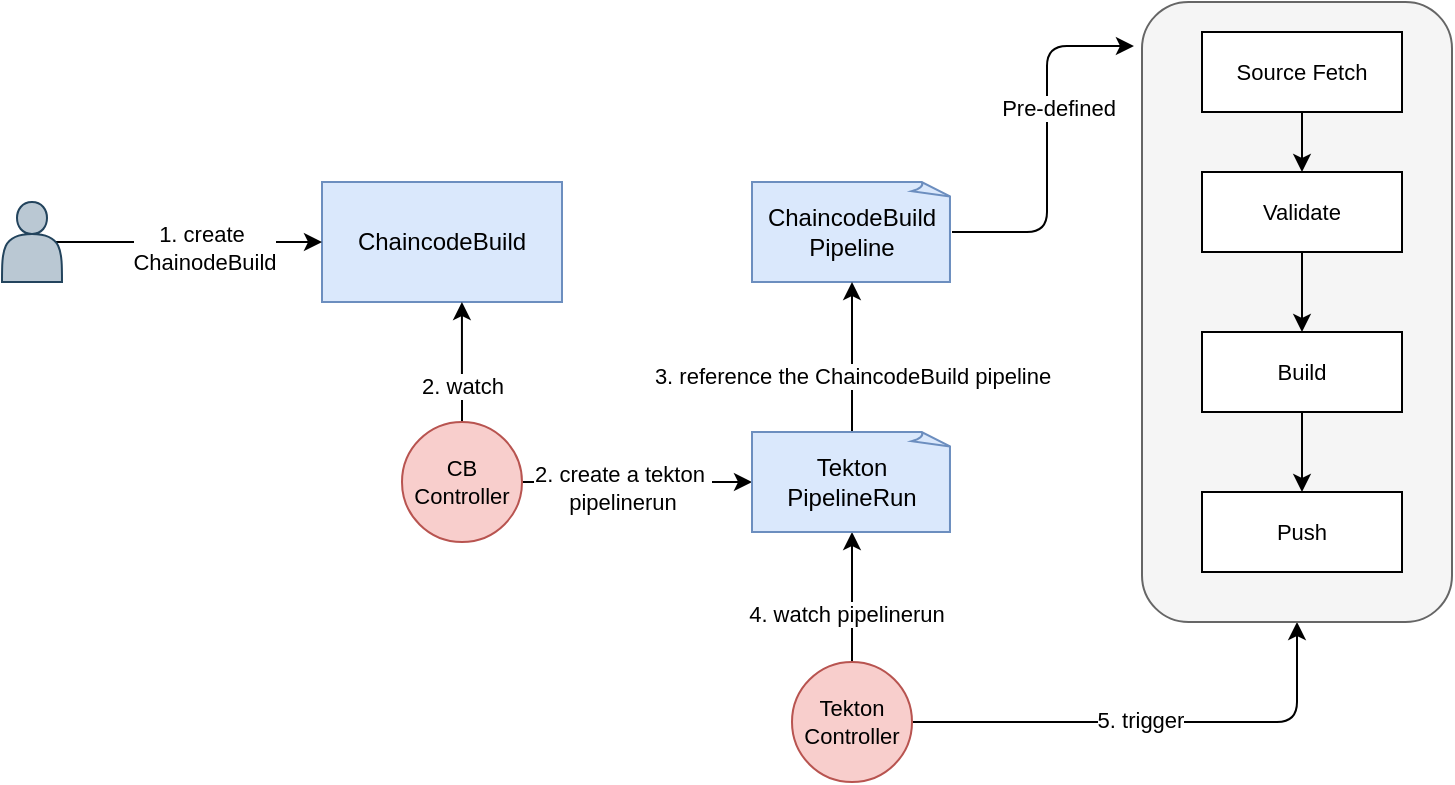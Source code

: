 <mxfile>
    <diagram id="djYkSZNt_4a_8FdY80jm" name="Page-1">
        <mxGraphModel dx="1164" dy="1887" grid="1" gridSize="10" guides="1" tooltips="1" connect="1" arrows="1" fold="1" page="1" pageScale="1" pageWidth="850" pageHeight="1100" math="0" shadow="0">
            <root>
                <mxCell id="0"/>
                <mxCell id="1" parent="0"/>
                <mxCell id="27" value="" style="edgeStyle=none;html=1;exitX=1;exitY=0.5;exitDx=0;exitDy=0;" edge="1" parent="1" source="29" target="26">
                    <mxGeometry relative="1" as="geometry"/>
                </mxCell>
                <mxCell id="33" value="2. create a tekton&amp;nbsp;&lt;br&gt;pipelinerun" style="edgeLabel;html=1;align=center;verticalAlign=middle;resizable=0;points=[];" vertex="1" connectable="0" parent="27">
                    <mxGeometry x="-0.14" y="-2" relative="1" as="geometry">
                        <mxPoint y="1" as="offset"/>
                    </mxGeometry>
                </mxCell>
                <mxCell id="5" value="ChaincodeBuild" style="rounded=0;whiteSpace=wrap;html=1;fillColor=#dae8fc;strokeColor=#6c8ebf;" parent="1" vertex="1">
                    <mxGeometry x="210" y="-110" width="120" height="60" as="geometry"/>
                </mxCell>
                <mxCell id="6" style="edgeStyle=orthogonalEdgeStyle;rounded=0;orthogonalLoop=1;jettySize=auto;html=1;entryX=0;entryY=0.5;entryDx=0;entryDy=0;exitX=0.9;exitY=0.5;exitDx=0;exitDy=0;exitPerimeter=0;" parent="1" source="12" target="5" edge="1">
                    <mxGeometry relative="1" as="geometry"/>
                </mxCell>
                <mxCell id="7" value="1. create&amp;nbsp;&lt;br&gt;ChainodeBuild" style="edgeLabel;html=1;align=center;verticalAlign=middle;resizable=0;points=[];" parent="6" vertex="1" connectable="0">
                    <mxGeometry x="0.106" y="-2" relative="1" as="geometry">
                        <mxPoint y="1" as="offset"/>
                    </mxGeometry>
                </mxCell>
                <mxCell id="12" value="" style="shape=actor;whiteSpace=wrap;html=1;fillColor=#bac8d3;strokeColor=#23445d;" parent="1" vertex="1">
                    <mxGeometry x="50" y="-100" width="30" height="40" as="geometry"/>
                </mxCell>
                <mxCell id="51" style="edgeStyle=orthogonalEdgeStyle;html=1;entryX=-0.026;entryY=0.071;entryDx=0;entryDy=0;entryPerimeter=0;" edge="1" parent="1" source="19" target="41">
                    <mxGeometry relative="1" as="geometry"/>
                </mxCell>
                <mxCell id="52" value="Pre-defined" style="edgeLabel;html=1;align=center;verticalAlign=middle;resizable=0;points=[];" vertex="1" connectable="0" parent="51">
                    <mxGeometry x="0.19" y="-4" relative="1" as="geometry">
                        <mxPoint x="1" as="offset"/>
                    </mxGeometry>
                </mxCell>
                <mxCell id="19" value="ChaincodeBuild Pipeline" style="whiteSpace=wrap;html=1;shape=mxgraph.basic.document;fillColor=#dae8fc;strokeColor=#6c8ebf;" parent="1" vertex="1">
                    <mxGeometry x="425" y="-110" width="100" height="50" as="geometry"/>
                </mxCell>
                <mxCell id="28" style="edgeStyle=none;html=1;entryX=0.5;entryY=1;entryDx=0;entryDy=0;entryPerimeter=0;" edge="1" parent="1" source="20" target="26">
                    <mxGeometry relative="1" as="geometry"/>
                </mxCell>
                <mxCell id="39" value="4. watch pipelinerun" style="edgeLabel;html=1;align=center;verticalAlign=middle;resizable=0;points=[];" vertex="1" connectable="0" parent="28">
                    <mxGeometry x="-0.252" y="3" relative="1" as="geometry">
                        <mxPoint as="offset"/>
                    </mxGeometry>
                </mxCell>
                <mxCell id="53" style="edgeStyle=orthogonalEdgeStyle;html=1;entryX=0.5;entryY=1;entryDx=0;entryDy=0;" edge="1" parent="1" source="20" target="41">
                    <mxGeometry relative="1" as="geometry"/>
                </mxCell>
                <mxCell id="54" value="5. trigger" style="edgeLabel;html=1;align=center;verticalAlign=middle;resizable=0;points=[];" vertex="1" connectable="0" parent="53">
                    <mxGeometry x="-0.06" y="1" relative="1" as="geometry">
                        <mxPoint as="offset"/>
                    </mxGeometry>
                </mxCell>
                <mxCell id="20" value="Tekton Controller" style="ellipse;whiteSpace=wrap;html=1;aspect=fixed;fontSize=11;fillColor=#f8cecc;strokeColor=#b85450;" parent="1" vertex="1">
                    <mxGeometry x="445" y="130" width="60" height="60" as="geometry"/>
                </mxCell>
                <mxCell id="36" style="edgeStyle=none;html=1;entryX=0.5;entryY=1;entryDx=0;entryDy=0;entryPerimeter=0;" edge="1" parent="1" source="26" target="19">
                    <mxGeometry relative="1" as="geometry"/>
                </mxCell>
                <mxCell id="37" value="3. reference the ChaincodeBuild pipeline" style="edgeLabel;html=1;align=center;verticalAlign=middle;resizable=0;points=[];" vertex="1" connectable="0" parent="36">
                    <mxGeometry x="-0.237" relative="1" as="geometry">
                        <mxPoint as="offset"/>
                    </mxGeometry>
                </mxCell>
                <mxCell id="26" value="Tekton PipelineRun" style="whiteSpace=wrap;html=1;shape=mxgraph.basic.document;fillColor=#dae8fc;strokeColor=#6c8ebf;" vertex="1" parent="1">
                    <mxGeometry x="425" y="15" width="100" height="50" as="geometry"/>
                </mxCell>
                <mxCell id="32" style="edgeStyle=none;html=1;entryX=0.583;entryY=1;entryDx=0;entryDy=0;entryPerimeter=0;" edge="1" parent="1" source="29" target="5">
                    <mxGeometry relative="1" as="geometry"/>
                </mxCell>
                <mxCell id="34" value="2. watch" style="edgeLabel;html=1;align=center;verticalAlign=middle;resizable=0;points=[];" vertex="1" connectable="0" parent="32">
                    <mxGeometry x="-0.393" relative="1" as="geometry">
                        <mxPoint as="offset"/>
                    </mxGeometry>
                </mxCell>
                <mxCell id="29" value="CB Controller" style="ellipse;whiteSpace=wrap;html=1;aspect=fixed;fontSize=11;fillColor=#f8cecc;strokeColor=#b85450;" vertex="1" parent="1">
                    <mxGeometry x="250" y="10" width="60" height="60" as="geometry"/>
                </mxCell>
                <mxCell id="41" value="" style="rounded=1;whiteSpace=wrap;html=1;fontSize=11;fillColor=#f5f5f5;fontColor=#333333;strokeColor=#666666;" vertex="1" parent="1">
                    <mxGeometry x="620" y="-200" width="155" height="310" as="geometry"/>
                </mxCell>
                <mxCell id="42" style="edgeStyle=orthogonalEdgeStyle;rounded=0;orthogonalLoop=1;jettySize=auto;html=1;fontSize=11;" edge="1" parent="1" source="43" target="45">
                    <mxGeometry relative="1" as="geometry"/>
                </mxCell>
                <mxCell id="43" value="Source Fetch" style="rounded=0;whiteSpace=wrap;html=1;fontSize=11;" vertex="1" parent="1">
                    <mxGeometry x="650" y="-185" width="100" height="40" as="geometry"/>
                </mxCell>
                <mxCell id="44" style="edgeStyle=orthogonalEdgeStyle;rounded=0;orthogonalLoop=1;jettySize=auto;html=1;fontSize=11;" edge="1" parent="1" source="45" target="47">
                    <mxGeometry relative="1" as="geometry"/>
                </mxCell>
                <mxCell id="45" value="Validate" style="rounded=0;whiteSpace=wrap;html=1;fontSize=11;" vertex="1" parent="1">
                    <mxGeometry x="650" y="-115" width="100" height="40" as="geometry"/>
                </mxCell>
                <mxCell id="46" style="edgeStyle=orthogonalEdgeStyle;rounded=0;orthogonalLoop=1;jettySize=auto;html=1;fontSize=11;" edge="1" parent="1" source="47" target="48">
                    <mxGeometry relative="1" as="geometry"/>
                </mxCell>
                <mxCell id="47" value="Build" style="rounded=0;whiteSpace=wrap;html=1;fontSize=11;" vertex="1" parent="1">
                    <mxGeometry x="650" y="-35" width="100" height="40" as="geometry"/>
                </mxCell>
                <mxCell id="48" value="Push" style="rounded=0;whiteSpace=wrap;html=1;fontSize=11;" vertex="1" parent="1">
                    <mxGeometry x="650" y="45" width="100" height="40" as="geometry"/>
                </mxCell>
            </root>
        </mxGraphModel>
    </diagram>
</mxfile>